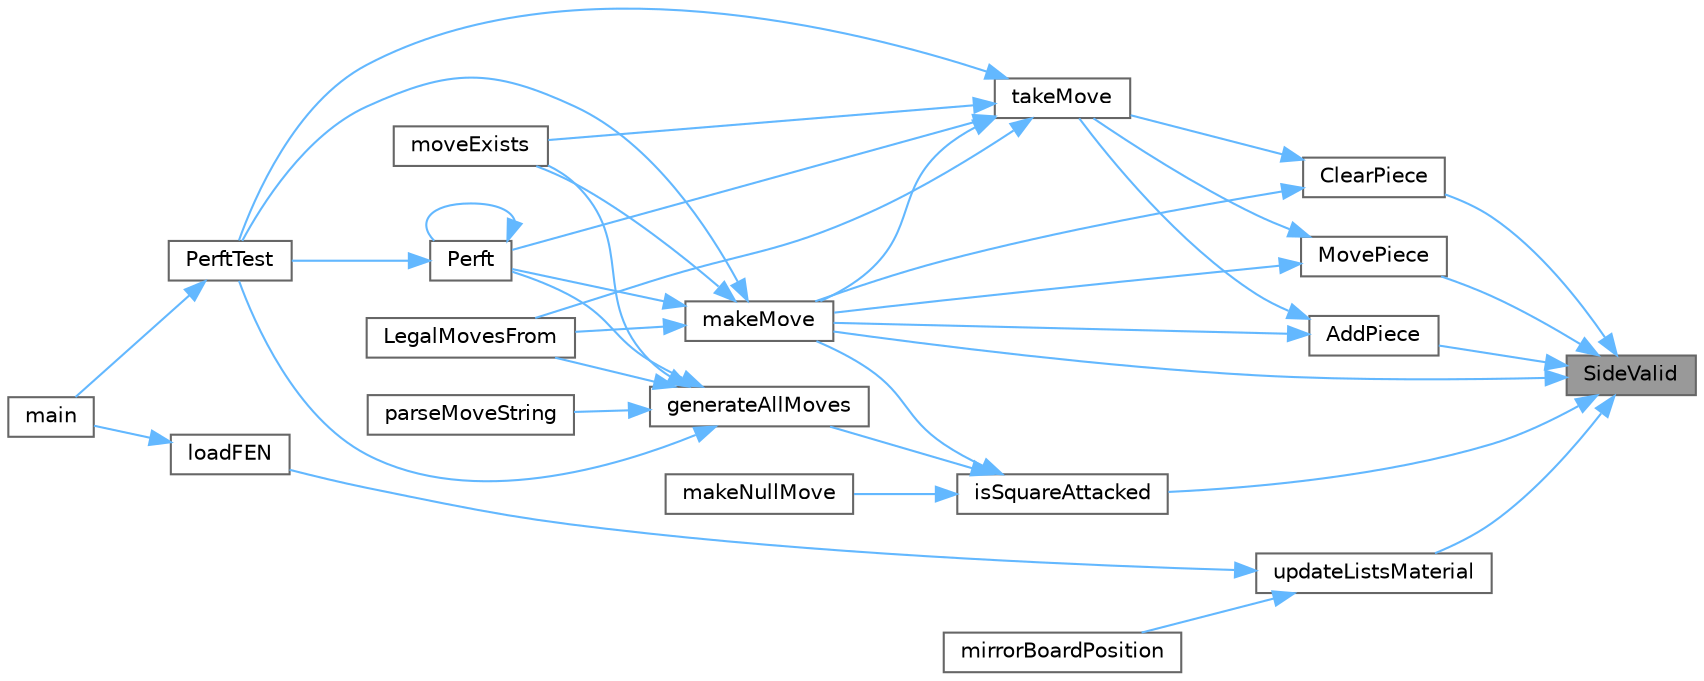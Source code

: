 digraph "SideValid"
{
 // INTERACTIVE_SVG=YES
 // LATEX_PDF_SIZE
  bgcolor="transparent";
  edge [fontname=Helvetica,fontsize=10,labelfontname=Helvetica,labelfontsize=10];
  node [fontname=Helvetica,fontsize=10,shape=box,height=0.2,width=0.4];
  rankdir="RL";
  Node1 [id="Node000001",label="SideValid",height=0.2,width=0.4,color="gray40", fillcolor="grey60", style="filled", fontcolor="black",tooltip="Checks if the given side identifier is valid."];
  Node1 -> Node2 [id="edge1_Node000001_Node000002",dir="back",color="steelblue1",style="solid",tooltip=" "];
  Node2 [id="Node000002",label="AddPiece",height=0.2,width=0.4,color="grey40", fillcolor="white", style="filled",URL="$make__move_8cpp.html#a6ac5b01b46acf941303b6ff4505889b4",tooltip=" "];
  Node2 -> Node3 [id="edge2_Node000002_Node000003",dir="back",color="steelblue1",style="solid",tooltip=" "];
  Node3 [id="Node000003",label="makeMove",height=0.2,width=0.4,color="grey40", fillcolor="white", style="filled",URL="$make__move_8cpp.html#a1b56f6dd56425f5fcc2c84f44025d4f5",tooltip="Make a move; returns non-zero if legal (king not left in check)."];
  Node3 -> Node4 [id="edge3_Node000003_Node000004",dir="back",color="steelblue1",style="solid",tooltip=" "];
  Node4 [id="Node000004",label="LegalMovesFrom",height=0.2,width=0.4,color="grey40", fillcolor="white", style="filled",URL="$interactive__helpers_8cpp.html#a37716374c6b9557c96dfddf75ab56e72",tooltip="Build list of legal moves that originate from from."];
  Node3 -> Node5 [id="edge4_Node000003_Node000005",dir="back",color="steelblue1",style="solid",tooltip=" "];
  Node5 [id="Node000005",label="moveExists",height=0.2,width=0.4,color="grey40", fillcolor="white", style="filled",URL="$move__generator_8cpp.html#a4edc18741a17d00498b72b349879e30d",tooltip="Check if a given move exists in the current position."];
  Node3 -> Node6 [id="edge5_Node000003_Node000006",dir="back",color="steelblue1",style="solid",tooltip=" "];
  Node6 [id="Node000006",label="Perft",height=0.2,width=0.4,color="grey40", fillcolor="white", style="filled",URL="$perft_8cpp.html#a84c7e465b44101a59f96b9c21ed0224b",tooltip="Runs a perft search from a given board state."];
  Node6 -> Node6 [id="edge6_Node000006_Node000006",dir="back",color="steelblue1",style="solid",tooltip=" "];
  Node6 -> Node7 [id="edge7_Node000006_Node000007",dir="back",color="steelblue1",style="solid",tooltip=" "];
  Node7 [id="Node000007",label="PerftTest",height=0.2,width=0.4,color="grey40", fillcolor="white", style="filled",URL="$perft_8cpp.html#a1b6b13d186dab20a18cec1a6b041220b",tooltip="Executes a perft test and prints move breakdown and timing."];
  Node7 -> Node8 [id="edge8_Node000007_Node000008",dir="back",color="steelblue1",style="solid",tooltip=" "];
  Node8 [id="Node000008",label="main",height=0.2,width=0.4,color="grey40", fillcolor="white", style="filled",URL="$main_8cpp.html#ae66f6b31b5ad750f1fe042a706a4e3d4",tooltip=" "];
  Node3 -> Node7 [id="edge9_Node000003_Node000007",dir="back",color="steelblue1",style="solid",tooltip=" "];
  Node2 -> Node9 [id="edge10_Node000002_Node000009",dir="back",color="steelblue1",style="solid",tooltip=" "];
  Node9 [id="Node000009",label="takeMove",height=0.2,width=0.4,color="grey40", fillcolor="white", style="filled",URL="$make__move_8cpp.html#aa9576282fc64517514da4a21518ae4d7",tooltip="Undo the last made move."];
  Node9 -> Node4 [id="edge11_Node000009_Node000004",dir="back",color="steelblue1",style="solid",tooltip=" "];
  Node9 -> Node3 [id="edge12_Node000009_Node000003",dir="back",color="steelblue1",style="solid",tooltip=" "];
  Node9 -> Node5 [id="edge13_Node000009_Node000005",dir="back",color="steelblue1",style="solid",tooltip=" "];
  Node9 -> Node6 [id="edge14_Node000009_Node000006",dir="back",color="steelblue1",style="solid",tooltip=" "];
  Node9 -> Node7 [id="edge15_Node000009_Node000007",dir="back",color="steelblue1",style="solid",tooltip=" "];
  Node1 -> Node10 [id="edge16_Node000001_Node000010",dir="back",color="steelblue1",style="solid",tooltip=" "];
  Node10 [id="Node000010",label="ClearPiece",height=0.2,width=0.4,color="grey40", fillcolor="white", style="filled",URL="$make__move_8cpp.html#a7638b740f3b9301ec3ef126abaeef83e",tooltip=" "];
  Node10 -> Node3 [id="edge17_Node000010_Node000003",dir="back",color="steelblue1",style="solid",tooltip=" "];
  Node10 -> Node9 [id="edge18_Node000010_Node000009",dir="back",color="steelblue1",style="solid",tooltip=" "];
  Node1 -> Node11 [id="edge19_Node000001_Node000011",dir="back",color="steelblue1",style="solid",tooltip=" "];
  Node11 [id="Node000011",label="isSquareAttacked",height=0.2,width=0.4,color="grey40", fillcolor="white", style="filled",URL="$attack_8cpp.html#a36ea46ff61e0738a61f70dcf90b5178b",tooltip="Determines if a given square is attacked by a given side."];
  Node11 -> Node12 [id="edge20_Node000011_Node000012",dir="back",color="steelblue1",style="solid",tooltip=" "];
  Node12 [id="Node000012",label="generateAllMoves",height=0.2,width=0.4,color="grey40", fillcolor="white", style="filled",URL="$move__generator_8cpp.html#a4d7178784dec62b5c55f61f52c432fdf",tooltip="Generate all pseudo-legal moves for the side to move."];
  Node12 -> Node4 [id="edge21_Node000012_Node000004",dir="back",color="steelblue1",style="solid",tooltip=" "];
  Node12 -> Node5 [id="edge22_Node000012_Node000005",dir="back",color="steelblue1",style="solid",tooltip=" "];
  Node12 -> Node13 [id="edge23_Node000012_Node000013",dir="back",color="steelblue1",style="solid",tooltip=" "];
  Node13 [id="Node000013",label="parseMoveString",height=0.2,width=0.4,color="grey40", fillcolor="white", style="filled",URL="$notation_8cpp.html#a62cf95674b846c7a13035e3c92ab1bcd",tooltip="Parse a move from coordinate notation."];
  Node12 -> Node6 [id="edge24_Node000012_Node000006",dir="back",color="steelblue1",style="solid",tooltip=" "];
  Node12 -> Node7 [id="edge25_Node000012_Node000007",dir="back",color="steelblue1",style="solid",tooltip=" "];
  Node11 -> Node3 [id="edge26_Node000011_Node000003",dir="back",color="steelblue1",style="solid",tooltip=" "];
  Node11 -> Node14 [id="edge27_Node000011_Node000014",dir="back",color="steelblue1",style="solid",tooltip=" "];
  Node14 [id="Node000014",label="makeNullMove",height=0.2,width=0.4,color="grey40", fillcolor="white", style="filled",URL="$make__move_8cpp.html#a9c21455a32eaf2bdea582755aa32aa4d",tooltip="Make a null move (side to move toggles, no pieces moved)."];
  Node1 -> Node3 [id="edge28_Node000001_Node000003",dir="back",color="steelblue1",style="solid",tooltip=" "];
  Node1 -> Node15 [id="edge29_Node000001_Node000015",dir="back",color="steelblue1",style="solid",tooltip=" "];
  Node15 [id="Node000015",label="MovePiece",height=0.2,width=0.4,color="grey40", fillcolor="white", style="filled",URL="$make__move_8cpp.html#ad096f1812d822251b98ffbc3894bc1d5",tooltip=" "];
  Node15 -> Node3 [id="edge30_Node000015_Node000003",dir="back",color="steelblue1",style="solid",tooltip=" "];
  Node15 -> Node9 [id="edge31_Node000015_Node000009",dir="back",color="steelblue1",style="solid",tooltip=" "];
  Node1 -> Node16 [id="edge32_Node000001_Node000016",dir="back",color="steelblue1",style="solid",tooltip=" "];
  Node16 [id="Node000016",label="updateListsMaterial",height=0.2,width=0.4,color="grey40", fillcolor="white", style="filled",URL="$board_8cpp.html#ac392f2ff8c0f063425f09403c43d4cc5",tooltip="Update piece lists, material counts, and pawn bitboards from scratch."];
  Node16 -> Node17 [id="edge33_Node000016_Node000017",dir="back",color="steelblue1",style="solid",tooltip=" "];
  Node17 [id="Node000017",label="loadFEN",height=0.2,width=0.4,color="grey40", fillcolor="white", style="filled",URL="$board_8cpp.html#aad9cde553dadb6876eb29b43c8f66b08",tooltip="Parse a FEN string into the given board state."];
  Node17 -> Node8 [id="edge34_Node000017_Node000008",dir="back",color="steelblue1",style="solid",tooltip=" "];
  Node16 -> Node18 [id="edge35_Node000016_Node000018",dir="back",color="steelblue1",style="solid",tooltip=" "];
  Node18 [id="Node000018",label="mirrorBoardPosition",height=0.2,width=0.4,color="grey40", fillcolor="white", style="filled",URL="$board_8cpp.html#aa79d9c29f4add58463f9a03d17085132",tooltip="Flip the board vertically, swapping colors and positions."];
}
